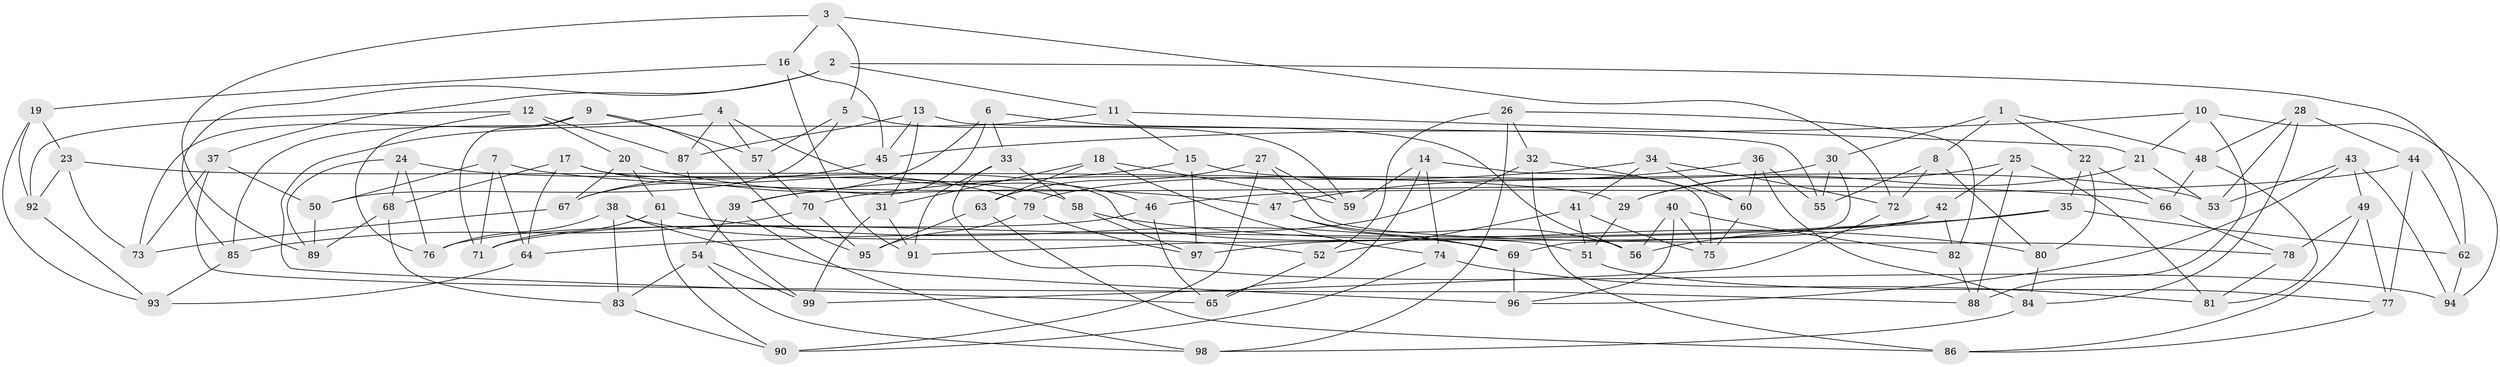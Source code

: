 // Generated by graph-tools (version 1.1) at 2025/02/03/09/25 03:02:56]
// undirected, 99 vertices, 198 edges
graph export_dot {
graph [start="1"]
  node [color=gray90,style=filled];
  1;
  2;
  3;
  4;
  5;
  6;
  7;
  8;
  9;
  10;
  11;
  12;
  13;
  14;
  15;
  16;
  17;
  18;
  19;
  20;
  21;
  22;
  23;
  24;
  25;
  26;
  27;
  28;
  29;
  30;
  31;
  32;
  33;
  34;
  35;
  36;
  37;
  38;
  39;
  40;
  41;
  42;
  43;
  44;
  45;
  46;
  47;
  48;
  49;
  50;
  51;
  52;
  53;
  54;
  55;
  56;
  57;
  58;
  59;
  60;
  61;
  62;
  63;
  64;
  65;
  66;
  67;
  68;
  69;
  70;
  71;
  72;
  73;
  74;
  75;
  76;
  77;
  78;
  79;
  80;
  81;
  82;
  83;
  84;
  85;
  86;
  87;
  88;
  89;
  90;
  91;
  92;
  93;
  94;
  95;
  96;
  97;
  98;
  99;
  1 -- 30;
  1 -- 48;
  1 -- 22;
  1 -- 8;
  2 -- 11;
  2 -- 85;
  2 -- 37;
  2 -- 62;
  3 -- 89;
  3 -- 16;
  3 -- 72;
  3 -- 5;
  4 -- 85;
  4 -- 46;
  4 -- 87;
  4 -- 57;
  5 -- 59;
  5 -- 50;
  5 -- 57;
  6 -- 56;
  6 -- 39;
  6 -- 67;
  6 -- 33;
  7 -- 50;
  7 -- 66;
  7 -- 71;
  7 -- 64;
  8 -- 72;
  8 -- 80;
  8 -- 55;
  9 -- 71;
  9 -- 57;
  9 -- 73;
  9 -- 95;
  10 -- 88;
  10 -- 94;
  10 -- 21;
  10 -- 45;
  11 -- 21;
  11 -- 15;
  11 -- 65;
  12 -- 92;
  12 -- 20;
  12 -- 76;
  12 -- 87;
  13 -- 55;
  13 -- 45;
  13 -- 87;
  13 -- 31;
  14 -- 59;
  14 -- 75;
  14 -- 74;
  14 -- 65;
  15 -- 97;
  15 -- 53;
  15 -- 39;
  16 -- 19;
  16 -- 91;
  16 -- 45;
  17 -- 68;
  17 -- 51;
  17 -- 79;
  17 -- 64;
  18 -- 31;
  18 -- 59;
  18 -- 74;
  18 -- 63;
  19 -- 92;
  19 -- 93;
  19 -- 23;
  20 -- 67;
  20 -- 47;
  20 -- 61;
  21 -- 53;
  21 -- 29;
  22 -- 80;
  22 -- 66;
  22 -- 35;
  23 -- 92;
  23 -- 29;
  23 -- 73;
  24 -- 76;
  24 -- 68;
  24 -- 58;
  24 -- 89;
  25 -- 42;
  25 -- 29;
  25 -- 81;
  25 -- 88;
  26 -- 98;
  26 -- 32;
  26 -- 52;
  26 -- 82;
  27 -- 63;
  27 -- 59;
  27 -- 78;
  27 -- 90;
  28 -- 53;
  28 -- 44;
  28 -- 48;
  28 -- 84;
  29 -- 51;
  30 -- 79;
  30 -- 55;
  30 -- 69;
  31 -- 91;
  31 -- 99;
  32 -- 86;
  32 -- 71;
  32 -- 60;
  33 -- 91;
  33 -- 94;
  33 -- 58;
  34 -- 60;
  34 -- 72;
  34 -- 70;
  34 -- 41;
  35 -- 56;
  35 -- 64;
  35 -- 62;
  36 -- 84;
  36 -- 55;
  36 -- 60;
  36 -- 47;
  37 -- 50;
  37 -- 88;
  37 -- 73;
  38 -- 76;
  38 -- 96;
  38 -- 52;
  38 -- 83;
  39 -- 98;
  39 -- 54;
  40 -- 82;
  40 -- 56;
  40 -- 75;
  40 -- 96;
  41 -- 75;
  41 -- 52;
  41 -- 51;
  42 -- 97;
  42 -- 91;
  42 -- 82;
  43 -- 49;
  43 -- 53;
  43 -- 96;
  43 -- 94;
  44 -- 62;
  44 -- 77;
  44 -- 46;
  45 -- 67;
  46 -- 76;
  46 -- 65;
  47 -- 56;
  47 -- 69;
  48 -- 66;
  48 -- 81;
  49 -- 78;
  49 -- 77;
  49 -- 86;
  50 -- 89;
  51 -- 77;
  52 -- 65;
  54 -- 98;
  54 -- 99;
  54 -- 83;
  57 -- 70;
  58 -- 97;
  58 -- 80;
  60 -- 75;
  61 -- 69;
  61 -- 90;
  61 -- 71;
  62 -- 94;
  63 -- 95;
  63 -- 86;
  64 -- 93;
  66 -- 78;
  67 -- 73;
  68 -- 89;
  68 -- 83;
  69 -- 96;
  70 -- 95;
  70 -- 85;
  72 -- 99;
  74 -- 81;
  74 -- 90;
  77 -- 86;
  78 -- 81;
  79 -- 95;
  79 -- 97;
  80 -- 84;
  82 -- 88;
  83 -- 90;
  84 -- 98;
  85 -- 93;
  87 -- 99;
  92 -- 93;
}
